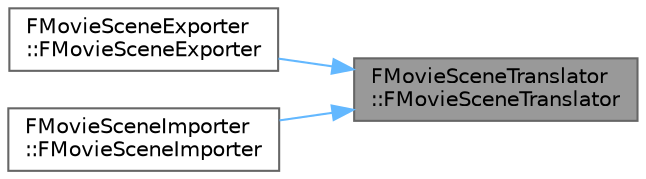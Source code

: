 digraph "FMovieSceneTranslator::FMovieSceneTranslator"
{
 // INTERACTIVE_SVG=YES
 // LATEX_PDF_SIZE
  bgcolor="transparent";
  edge [fontname=Helvetica,fontsize=10,labelfontname=Helvetica,labelfontsize=10];
  node [fontname=Helvetica,fontsize=10,shape=box,height=0.2,width=0.4];
  rankdir="RL";
  Node1 [id="Node000001",label="FMovieSceneTranslator\l::FMovieSceneTranslator",height=0.2,width=0.4,color="gray40", fillcolor="grey60", style="filled", fontcolor="black",tooltip=" "];
  Node1 -> Node2 [id="edge1_Node000001_Node000002",dir="back",color="steelblue1",style="solid",tooltip=" "];
  Node2 [id="Node000002",label="FMovieSceneExporter\l::FMovieSceneExporter",height=0.2,width=0.4,color="grey40", fillcolor="white", style="filled",URL="$dc/d67/classFMovieSceneExporter.html#a8c79dc6a973218b0d1c675a1abdff08e",tooltip=" "];
  Node1 -> Node3 [id="edge2_Node000001_Node000003",dir="back",color="steelblue1",style="solid",tooltip=" "];
  Node3 [id="Node000003",label="FMovieSceneImporter\l::FMovieSceneImporter",height=0.2,width=0.4,color="grey40", fillcolor="white", style="filled",URL="$d7/dcc/classFMovieSceneImporter.html#ac244dc72e08255524cce3e9dc2fcd245",tooltip=" "];
}
